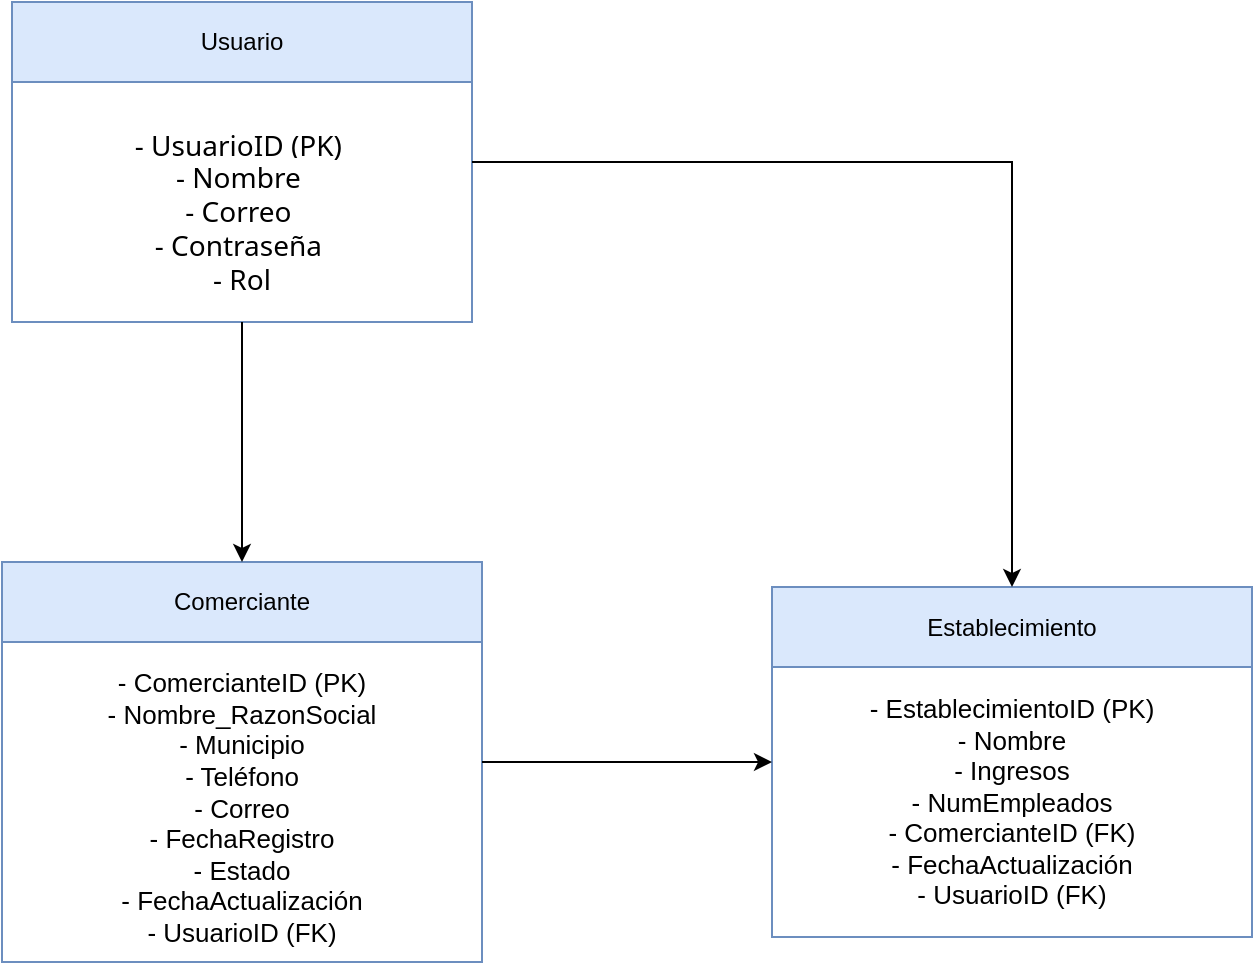 <mxfile version="28.1.0">
  <diagram name="Modelo ERD Reto 01" id="1MAaLyiA2ada8GfjLfUk">
    <mxGraphModel dx="786" dy="1684" grid="1" gridSize="10" guides="1" tooltips="1" connect="1" arrows="1" fold="1" page="1" pageScale="1" pageWidth="827" pageHeight="1169" math="0" shadow="0">
      <root>
        <mxCell id="0" />
        <mxCell id="1" parent="0" />
        <mxCell id="wfgdkJIoT-CURrNm5PJG-1" value="Usuario" style="shape=swimlane;whiteSpace=wrap;html=1;fillColor=#dae8fc;strokeColor=#6c8ebf;" vertex="1" parent="1">
          <mxGeometry x="20" y="-160" width="230" height="160" as="geometry" />
        </mxCell>
        <mxCell id="wfgdkJIoT-CURrNm5PJG-13" value="&lt;span style=&quot;font-family: &amp;quot;Segoe UI VSS (Regular)&amp;quot;, &amp;quot;Segoe UI&amp;quot;, -apple-system, BlinkMacSystemFont, Roboto, &amp;quot;Helvetica Neue&amp;quot;, Helvetica, Ubuntu, Arial, sans-serif, &amp;quot;Apple Color Emoji&amp;quot;, &amp;quot;Segoe UI Emoji&amp;quot;, &amp;quot;Segoe UI Symbol&amp;quot;; font-size: 14px; text-align: start; background-color: rgb(255, 255, 255);&quot;&gt;- UsuarioID (PK)&amp;nbsp;&lt;/span&gt;&lt;div&gt;&lt;span style=&quot;font-family: &amp;quot;Segoe UI VSS (Regular)&amp;quot;, &amp;quot;Segoe UI&amp;quot;, -apple-system, BlinkMacSystemFont, Roboto, &amp;quot;Helvetica Neue&amp;quot;, Helvetica, Ubuntu, Arial, sans-serif, &amp;quot;Apple Color Emoji&amp;quot;, &amp;quot;Segoe UI Emoji&amp;quot;, &amp;quot;Segoe UI Symbol&amp;quot;; font-size: 14px; text-align: start; background-color: rgb(255, 255, 255);&quot;&gt;- Nombre&amp;nbsp;&lt;/span&gt;&lt;/div&gt;&lt;div&gt;&lt;span style=&quot;font-family: &amp;quot;Segoe UI VSS (Regular)&amp;quot;, &amp;quot;Segoe UI&amp;quot;, -apple-system, BlinkMacSystemFont, Roboto, &amp;quot;Helvetica Neue&amp;quot;, Helvetica, Ubuntu, Arial, sans-serif, &amp;quot;Apple Color Emoji&amp;quot;, &amp;quot;Segoe UI Emoji&amp;quot;, &amp;quot;Segoe UI Symbol&amp;quot;; font-size: 14px; text-align: start; background-color: rgb(255, 255, 255);&quot;&gt;- Correo&amp;nbsp;&lt;/span&gt;&lt;/div&gt;&lt;div&gt;&lt;span style=&quot;font-family: &amp;quot;Segoe UI VSS (Regular)&amp;quot;, &amp;quot;Segoe UI&amp;quot;, -apple-system, BlinkMacSystemFont, Roboto, &amp;quot;Helvetica Neue&amp;quot;, Helvetica, Ubuntu, Arial, sans-serif, &amp;quot;Apple Color Emoji&amp;quot;, &amp;quot;Segoe UI Emoji&amp;quot;, &amp;quot;Segoe UI Symbol&amp;quot;; font-size: 14px; text-align: start; background-color: rgb(255, 255, 255);&quot;&gt;- Contraseña&amp;nbsp;&lt;/span&gt;&lt;/div&gt;&lt;div&gt;&lt;span style=&quot;font-family: &amp;quot;Segoe UI VSS (Regular)&amp;quot;, &amp;quot;Segoe UI&amp;quot;, -apple-system, BlinkMacSystemFont, Roboto, &amp;quot;Helvetica Neue&amp;quot;, Helvetica, Ubuntu, Arial, sans-serif, &amp;quot;Apple Color Emoji&amp;quot;, &amp;quot;Segoe UI Emoji&amp;quot;, &amp;quot;Segoe UI Symbol&amp;quot;; font-size: 14px; text-align: start; background-color: rgb(255, 255, 255);&quot;&gt;- Rol&lt;/span&gt;&lt;/div&gt;" style="text;html=1;align=center;verticalAlign=middle;whiteSpace=wrap;rounded=0;" vertex="1" parent="wfgdkJIoT-CURrNm5PJG-1">
          <mxGeometry x="30" y="50" width="170" height="110" as="geometry" />
        </mxCell>
        <mxCell id="wfgdkJIoT-CURrNm5PJG-2" value="Comerciante" style="shape=swimlane;whiteSpace=wrap;html=1;fillColor=#dae8fc;strokeColor=#6c8ebf;" vertex="1" parent="1">
          <mxGeometry x="15" y="120" width="240" height="200" as="geometry" />
        </mxCell>
        <mxCell id="wfgdkJIoT-CURrNm5PJG-14" value="&lt;br&gt;- ComercianteID (PK)&lt;br&gt;- Nombre_RazonSocial&lt;br&gt;- Municipio&lt;br&gt;- Teléfono&lt;br&gt;- Correo&lt;br&gt;- FechaRegistro&lt;br&gt;- Estado&lt;br&gt;- FechaActualización&lt;br&gt;- UsuarioID (FK)" style="text;html=1;align=center;verticalAlign=middle;whiteSpace=wrap;rounded=0;fontFamily=Helvetica;fontSize=13;" vertex="1" parent="wfgdkJIoT-CURrNm5PJG-2">
          <mxGeometry x="35" y="50" width="170" height="130" as="geometry" />
        </mxCell>
        <mxCell id="wfgdkJIoT-CURrNm5PJG-3" value="Establecimiento" style="shape=swimlane;whiteSpace=wrap;html=1;fillColor=#dae8fc;strokeColor=#6c8ebf;" vertex="1" parent="1">
          <mxGeometry x="400" y="132.5" width="240" height="175" as="geometry" />
        </mxCell>
        <mxCell id="wfgdkJIoT-CURrNm5PJG-15" value="- EstablecimientoID (PK)&lt;br&gt;- Nombre&lt;br&gt;- Ingresos&lt;br&gt;- NumEmpleados&lt;br&gt;- ComercianteID (FK)&lt;br&gt;- FechaActualización&lt;br&gt;- UsuarioID (FK)" style="text;html=1;align=center;verticalAlign=middle;whiteSpace=wrap;rounded=0;fontSize=13;" vertex="1" parent="wfgdkJIoT-CURrNm5PJG-3">
          <mxGeometry x="35" y="42.5" width="170" height="130" as="geometry" />
        </mxCell>
        <mxCell id="wfgdkJIoT-CURrNm5PJG-4" style="edgeStyle=orthogonalEdgeStyle;rounded=0;orthogonalLoop=1;" edge="1" parent="1" source="wfgdkJIoT-CURrNm5PJG-1" target="wfgdkJIoT-CURrNm5PJG-2">
          <mxGeometry relative="1" as="geometry" />
        </mxCell>
        <mxCell id="wfgdkJIoT-CURrNm5PJG-5" style="edgeStyle=orthogonalEdgeStyle;rounded=0;orthogonalLoop=1;" edge="1" parent="1" source="wfgdkJIoT-CURrNm5PJG-1" target="wfgdkJIoT-CURrNm5PJG-3">
          <mxGeometry relative="1" as="geometry" />
        </mxCell>
        <mxCell id="wfgdkJIoT-CURrNm5PJG-6" style="edgeStyle=orthogonalEdgeStyle;rounded=0;orthogonalLoop=1;" edge="1" parent="1" source="wfgdkJIoT-CURrNm5PJG-2" target="wfgdkJIoT-CURrNm5PJG-3">
          <mxGeometry relative="1" as="geometry" />
        </mxCell>
      </root>
    </mxGraphModel>
  </diagram>
</mxfile>
